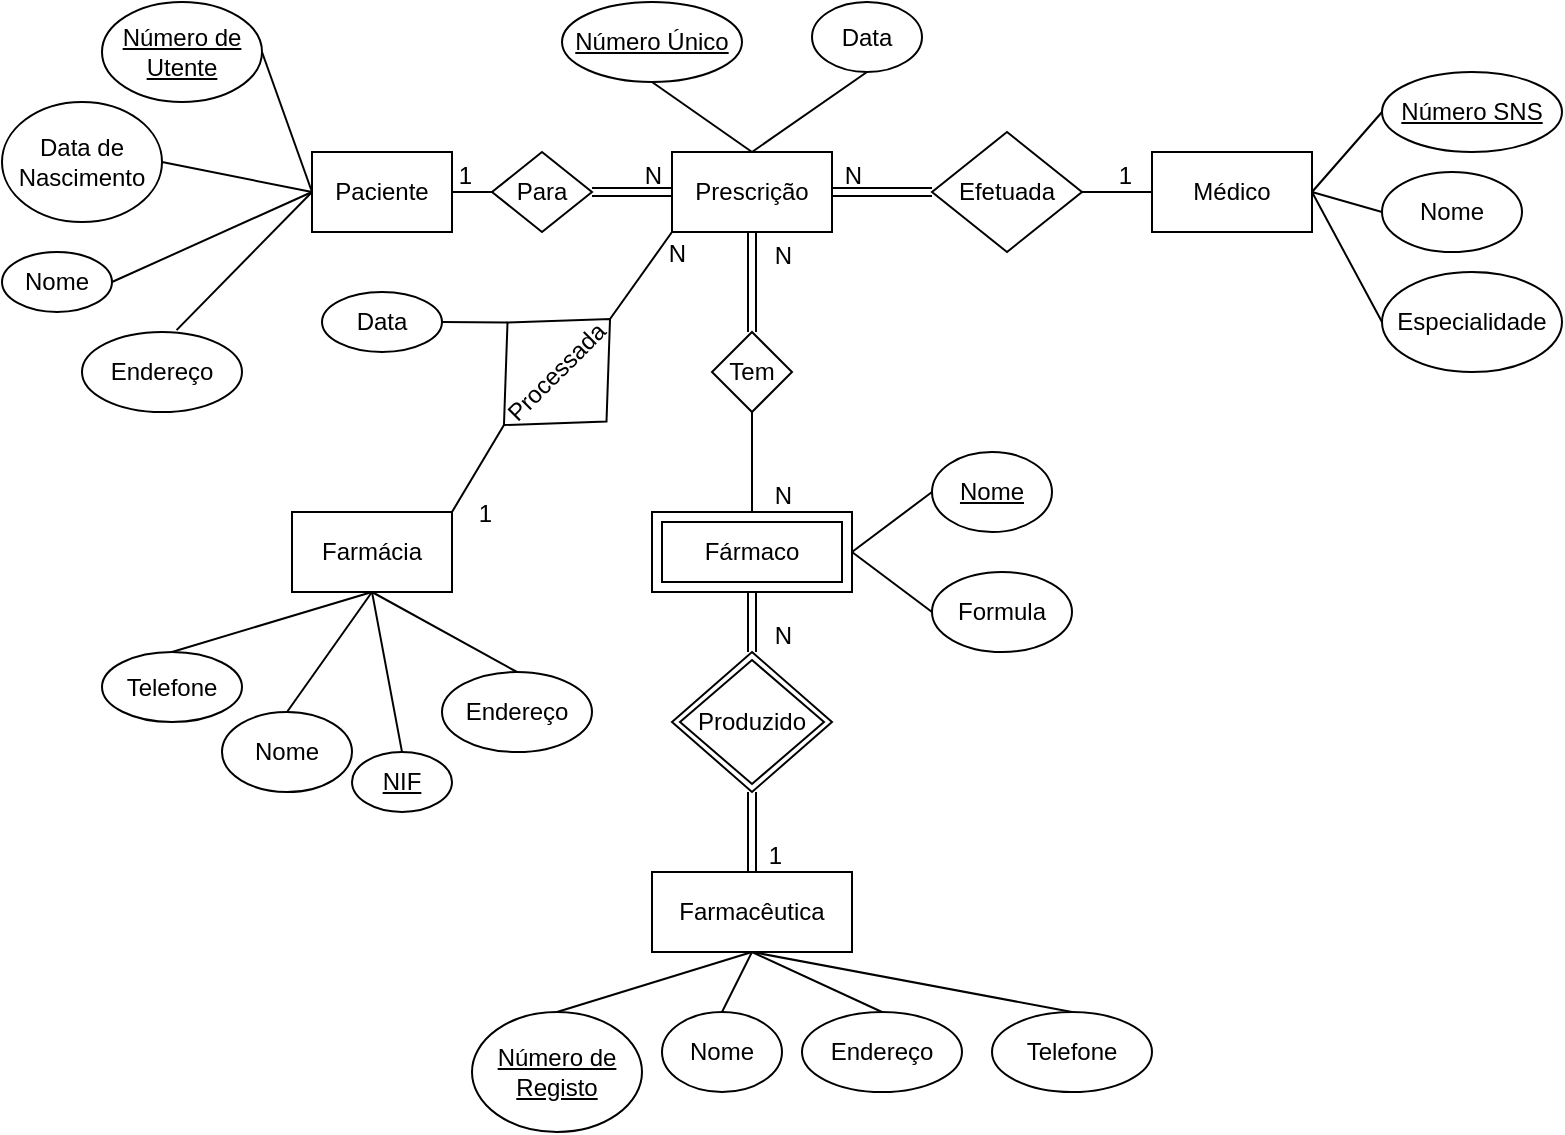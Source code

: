 <mxfile version="17.2.1" type="google"><diagram id="R2lEEEUBdFMjLlhIrx00" name="Page-1"><mxGraphModel grid="1" page="1" gridSize="10" guides="1" tooltips="1" connect="1" arrows="1" fold="1" pageScale="1" pageWidth="850" pageHeight="1100" math="0" shadow="0" extFonts="Permanent Marker^https://fonts.googleapis.com/css?family=Permanent+Marker"><root><mxCell id="0"/><mxCell id="1" parent="0"/><mxCell id="LhGrNrg9hzd4W3mqfsPX-1" value="Paciente" style="rounded=0;whiteSpace=wrap;html=1;" vertex="1" parent="1"><mxGeometry x="175" y="100" width="70" height="40" as="geometry"/></mxCell><mxCell id="LhGrNrg9hzd4W3mqfsPX-2" value="Prescrição" style="rounded=0;whiteSpace=wrap;html=1;" vertex="1" parent="1"><mxGeometry x="355" y="100" width="80" height="40" as="geometry"/></mxCell><mxCell id="LhGrNrg9hzd4W3mqfsPX-3" value="Médico" style="rounded=0;whiteSpace=wrap;html=1;" vertex="1" parent="1"><mxGeometry x="595" y="100" width="80" height="40" as="geometry"/></mxCell><mxCell id="LhGrNrg9hzd4W3mqfsPX-5" value="&lt;u&gt;Número de Utente&lt;/u&gt;" style="ellipse;whiteSpace=wrap;html=1;" vertex="1" parent="1"><mxGeometry x="70" y="25" width="80" height="50" as="geometry"/></mxCell><mxCell id="LhGrNrg9hzd4W3mqfsPX-6" value="&lt;u&gt;Número SNS&lt;/u&gt;" style="ellipse;whiteSpace=wrap;html=1;" vertex="1" parent="1"><mxGeometry x="710" y="60" width="90" height="40" as="geometry"/></mxCell><mxCell id="LhGrNrg9hzd4W3mqfsPX-7" value="" style="endArrow=none;html=1;rounded=0;exitX=1;exitY=0.5;exitDx=0;exitDy=0;entryX=0;entryY=0.5;entryDx=0;entryDy=0;" edge="1" parent="1" source="LhGrNrg9hzd4W3mqfsPX-5" target="LhGrNrg9hzd4W3mqfsPX-1"><mxGeometry relative="1" as="geometry"><mxPoint x="125" y="270" as="sourcePoint"/><mxPoint x="285" y="270" as="targetPoint"/></mxGeometry></mxCell><mxCell id="LhGrNrg9hzd4W3mqfsPX-8" value="&lt;u&gt;Número Único&lt;/u&gt;" style="ellipse;whiteSpace=wrap;html=1;" vertex="1" parent="1"><mxGeometry x="300" y="25" width="90" height="40" as="geometry"/></mxCell><mxCell id="LhGrNrg9hzd4W3mqfsPX-9" value="" style="endArrow=none;html=1;rounded=0;exitX=0.5;exitY=1;exitDx=0;exitDy=0;entryX=0.5;entryY=0;entryDx=0;entryDy=0;" edge="1" parent="1" source="LhGrNrg9hzd4W3mqfsPX-8" target="LhGrNrg9hzd4W3mqfsPX-2"><mxGeometry relative="1" as="geometry"><mxPoint x="290" y="260" as="sourcePoint"/><mxPoint x="450" y="260" as="targetPoint"/></mxGeometry></mxCell><mxCell id="LhGrNrg9hzd4W3mqfsPX-10" value="Fármaco" style="shape=ext;margin=3;double=1;whiteSpace=wrap;html=1;align=center;" vertex="1" parent="1"><mxGeometry x="345" y="280" width="100" height="40" as="geometry"/></mxCell><mxCell id="LhGrNrg9hzd4W3mqfsPX-11" value="&lt;u&gt;Nome&lt;/u&gt;" style="ellipse;whiteSpace=wrap;html=1;" vertex="1" parent="1"><mxGeometry x="485" y="250" width="60" height="40" as="geometry"/></mxCell><mxCell id="LhGrNrg9hzd4W3mqfsPX-12" value="Formula" style="ellipse;whiteSpace=wrap;html=1;" vertex="1" parent="1"><mxGeometry x="485" y="310" width="70" height="40" as="geometry"/></mxCell><mxCell id="LhGrNrg9hzd4W3mqfsPX-13" value="Farmácia" style="rounded=0;whiteSpace=wrap;html=1;" vertex="1" parent="1"><mxGeometry x="165" y="280" width="80" height="40" as="geometry"/></mxCell><mxCell id="LhGrNrg9hzd4W3mqfsPX-14" value="" style="endArrow=none;html=1;rounded=0;exitX=1;exitY=0.5;exitDx=0;exitDy=0;entryX=0;entryY=0.5;entryDx=0;entryDy=0;" edge="1" parent="1" source="LhGrNrg9hzd4W3mqfsPX-3" target="LhGrNrg9hzd4W3mqfsPX-6"><mxGeometry relative="1" as="geometry"><mxPoint x="405" y="430" as="sourcePoint"/><mxPoint x="565" y="430" as="targetPoint"/></mxGeometry></mxCell><mxCell id="LhGrNrg9hzd4W3mqfsPX-15" value="Farmacêutica" style="rounded=0;whiteSpace=wrap;html=1;" vertex="1" parent="1"><mxGeometry x="345" y="460" width="100" height="40" as="geometry"/></mxCell><mxCell id="LhGrNrg9hzd4W3mqfsPX-16" value="&lt;u&gt;Número de Registo&lt;/u&gt;" style="ellipse;whiteSpace=wrap;html=1;" vertex="1" parent="1"><mxGeometry x="255" y="530" width="85" height="60" as="geometry"/></mxCell><mxCell id="LhGrNrg9hzd4W3mqfsPX-17" value="" style="endArrow=none;html=1;rounded=0;exitX=0.5;exitY=1;exitDx=0;exitDy=0;entryX=0.5;entryY=0;entryDx=0;entryDy=0;" edge="1" parent="1" source="LhGrNrg9hzd4W3mqfsPX-15" target="LhGrNrg9hzd4W3mqfsPX-16"><mxGeometry relative="1" as="geometry"><mxPoint x="375" y="510" as="sourcePoint"/><mxPoint x="355" y="480" as="targetPoint"/></mxGeometry></mxCell><mxCell id="LhGrNrg9hzd4W3mqfsPX-18" value="Nome" style="ellipse;whiteSpace=wrap;html=1;" vertex="1" parent="1"><mxGeometry x="350" y="530" width="60" height="40" as="geometry"/></mxCell><mxCell id="LhGrNrg9hzd4W3mqfsPX-19" value="" style="endArrow=none;html=1;rounded=0;exitX=0.5;exitY=1;exitDx=0;exitDy=0;entryX=0.5;entryY=0;entryDx=0;entryDy=0;" edge="1" parent="1" source="LhGrNrg9hzd4W3mqfsPX-15" target="LhGrNrg9hzd4W3mqfsPX-18"><mxGeometry relative="1" as="geometry"><mxPoint x="495" y="530" as="sourcePoint"/><mxPoint x="655" y="530" as="targetPoint"/></mxGeometry></mxCell><mxCell id="LhGrNrg9hzd4W3mqfsPX-20" value="Para" style="shape=rhombus;perimeter=rhombusPerimeter;whiteSpace=wrap;html=1;align=center;" vertex="1" parent="1"><mxGeometry x="265" y="100" width="50" height="40" as="geometry"/></mxCell><mxCell id="LhGrNrg9hzd4W3mqfsPX-21" value="" style="endArrow=none;html=1;rounded=0;entryX=0;entryY=0.5;entryDx=0;entryDy=0;" edge="1" parent="1" target="LhGrNrg9hzd4W3mqfsPX-20"><mxGeometry relative="1" as="geometry"><mxPoint x="245" y="120" as="sourcePoint"/><mxPoint x="275" y="120" as="targetPoint"/></mxGeometry></mxCell><mxCell id="LhGrNrg9hzd4W3mqfsPX-22" value="1" style="resizable=0;html=1;align=right;verticalAlign=bottom;" connectable="0" vertex="1" parent="LhGrNrg9hzd4W3mqfsPX-21"><mxGeometry x="1" relative="1" as="geometry"><mxPoint x="-10" as="offset"/></mxGeometry></mxCell><mxCell id="LhGrNrg9hzd4W3mqfsPX-23" value="" style="shape=link;html=1;rounded=0;exitX=1;exitY=0.5;exitDx=0;exitDy=0;" edge="1" parent="1" source="LhGrNrg9hzd4W3mqfsPX-20"><mxGeometry relative="1" as="geometry"><mxPoint x="325" y="120" as="sourcePoint"/><mxPoint x="355" y="120" as="targetPoint"/></mxGeometry></mxCell><mxCell id="LhGrNrg9hzd4W3mqfsPX-24" value="N" style="resizable=0;html=1;align=right;verticalAlign=bottom;" connectable="0" vertex="1" parent="LhGrNrg9hzd4W3mqfsPX-23"><mxGeometry x="1" relative="1" as="geometry"><mxPoint x="-5" as="offset"/></mxGeometry></mxCell><mxCell id="LhGrNrg9hzd4W3mqfsPX-28" value="Efetuada" style="shape=rhombus;perimeter=rhombusPerimeter;whiteSpace=wrap;html=1;align=center;" vertex="1" parent="1"><mxGeometry x="485" y="90" width="75" height="60" as="geometry"/></mxCell><mxCell id="LhGrNrg9hzd4W3mqfsPX-29" value="" style="endArrow=none;html=1;rounded=0;exitX=1;exitY=0.5;exitDx=0;exitDy=0;entryX=0;entryY=0.5;entryDx=0;entryDy=0;" edge="1" parent="1" source="LhGrNrg9hzd4W3mqfsPX-28" target="LhGrNrg9hzd4W3mqfsPX-3"><mxGeometry relative="1" as="geometry"><mxPoint x="505" y="120" as="sourcePoint"/><mxPoint x="535" y="120" as="targetPoint"/></mxGeometry></mxCell><mxCell id="LhGrNrg9hzd4W3mqfsPX-30" value="1" style="resizable=0;html=1;align=right;verticalAlign=bottom;" connectable="0" vertex="1" parent="LhGrNrg9hzd4W3mqfsPX-29"><mxGeometry x="1" relative="1" as="geometry"><mxPoint x="-10" as="offset"/></mxGeometry></mxCell><mxCell id="LhGrNrg9hzd4W3mqfsPX-31" value="" style="shape=link;html=1;rounded=0;exitX=1;exitY=0.5;exitDx=0;exitDy=0;entryX=0;entryY=0.5;entryDx=0;entryDy=0;" edge="1" parent="1" source="LhGrNrg9hzd4W3mqfsPX-2" target="LhGrNrg9hzd4W3mqfsPX-28"><mxGeometry relative="1" as="geometry"><mxPoint x="305" y="210" as="sourcePoint"/><mxPoint x="465" y="210" as="targetPoint"/></mxGeometry></mxCell><mxCell id="LhGrNrg9hzd4W3mqfsPX-32" value="N" style="resizable=0;html=1;align=right;verticalAlign=bottom;" connectable="0" vertex="1" parent="LhGrNrg9hzd4W3mqfsPX-31"><mxGeometry x="1" relative="1" as="geometry"><mxPoint x="-35" as="offset"/></mxGeometry></mxCell><mxCell id="LhGrNrg9hzd4W3mqfsPX-33" value="Tem" style="shape=rhombus;perimeter=rhombusPerimeter;whiteSpace=wrap;html=1;align=center;" vertex="1" parent="1"><mxGeometry x="375" y="190" width="40" height="40" as="geometry"/></mxCell><mxCell id="LhGrNrg9hzd4W3mqfsPX-34" value="" style="shape=link;html=1;rounded=0;entryX=0.5;entryY=1;entryDx=0;entryDy=0;exitX=0.5;exitY=0;exitDx=0;exitDy=0;" edge="1" parent="1" source="LhGrNrg9hzd4W3mqfsPX-33" target="LhGrNrg9hzd4W3mqfsPX-2"><mxGeometry relative="1" as="geometry"><mxPoint x="205" y="210" as="sourcePoint"/><mxPoint x="365" y="210" as="targetPoint"/></mxGeometry></mxCell><mxCell id="LhGrNrg9hzd4W3mqfsPX-35" value="N" style="resizable=0;html=1;align=right;verticalAlign=bottom;" connectable="0" vertex="1" parent="LhGrNrg9hzd4W3mqfsPX-34"><mxGeometry x="1" relative="1" as="geometry"><mxPoint x="20" y="20" as="offset"/></mxGeometry></mxCell><mxCell id="LhGrNrg9hzd4W3mqfsPX-36" value="" style="endArrow=none;html=1;rounded=0;exitX=0.5;exitY=1;exitDx=0;exitDy=0;entryX=0.5;entryY=0;entryDx=0;entryDy=0;" edge="1" parent="1" source="LhGrNrg9hzd4W3mqfsPX-33" target="LhGrNrg9hzd4W3mqfsPX-10"><mxGeometry relative="1" as="geometry"><mxPoint x="275" y="240" as="sourcePoint"/><mxPoint x="435" y="240" as="targetPoint"/></mxGeometry></mxCell><mxCell id="LhGrNrg9hzd4W3mqfsPX-37" value="N" style="resizable=0;html=1;align=right;verticalAlign=bottom;" connectable="0" vertex="1" parent="LhGrNrg9hzd4W3mqfsPX-36"><mxGeometry x="1" relative="1" as="geometry"><mxPoint x="20" as="offset"/></mxGeometry></mxCell><mxCell id="LhGrNrg9hzd4W3mqfsPX-38" value="" style="endArrow=none;html=1;rounded=0;exitX=1;exitY=0.5;exitDx=0;exitDy=0;entryX=0;entryY=0.5;entryDx=0;entryDy=0;" edge="1" parent="1" source="LhGrNrg9hzd4W3mqfsPX-10" target="LhGrNrg9hzd4W3mqfsPX-11"><mxGeometry relative="1" as="geometry"><mxPoint x="485" y="300" as="sourcePoint"/><mxPoint x="645" y="300" as="targetPoint"/></mxGeometry></mxCell><mxCell id="LhGrNrg9hzd4W3mqfsPX-39" value="" style="endArrow=none;html=1;rounded=0;exitX=1;exitY=0.5;exitDx=0;exitDy=0;entryX=0;entryY=0.5;entryDx=0;entryDy=0;" edge="1" parent="1" source="LhGrNrg9hzd4W3mqfsPX-10" target="LhGrNrg9hzd4W3mqfsPX-12"><mxGeometry relative="1" as="geometry"><mxPoint x="115" y="390" as="sourcePoint"/><mxPoint x="275" y="390" as="targetPoint"/></mxGeometry></mxCell><mxCell id="LhGrNrg9hzd4W3mqfsPX-40" value="Produzido" style="shape=rhombus;double=1;perimeter=rhombusPerimeter;whiteSpace=wrap;html=1;align=center;" vertex="1" parent="1"><mxGeometry x="355" y="350" width="80" height="70" as="geometry"/></mxCell><mxCell id="LhGrNrg9hzd4W3mqfsPX-41" value="" style="shape=link;html=1;rounded=0;entryX=0.5;entryY=0;entryDx=0;entryDy=0;exitX=0.5;exitY=1;exitDx=0;exitDy=0;" edge="1" parent="1" source="LhGrNrg9hzd4W3mqfsPX-40" target="LhGrNrg9hzd4W3mqfsPX-15"><mxGeometry relative="1" as="geometry"><mxPoint x="395" y="440" as="sourcePoint"/><mxPoint x="680" y="420" as="targetPoint"/></mxGeometry></mxCell><mxCell id="LhGrNrg9hzd4W3mqfsPX-42" value="1" style="resizable=0;html=1;align=right;verticalAlign=bottom;" connectable="0" vertex="1" parent="LhGrNrg9hzd4W3mqfsPX-41"><mxGeometry x="1" relative="1" as="geometry"><mxPoint x="15" as="offset"/></mxGeometry></mxCell><mxCell id="LhGrNrg9hzd4W3mqfsPX-43" value="" style="shape=link;html=1;rounded=0;entryX=0.5;entryY=0;entryDx=0;entryDy=0;exitX=0.5;exitY=1;exitDx=0;exitDy=0;" edge="1" parent="1" source="LhGrNrg9hzd4W3mqfsPX-10" target="LhGrNrg9hzd4W3mqfsPX-40"><mxGeometry relative="1" as="geometry"><mxPoint x="400" y="320" as="sourcePoint"/><mxPoint x="185" y="500" as="targetPoint"/></mxGeometry></mxCell><mxCell id="LhGrNrg9hzd4W3mqfsPX-44" value="N" style="resizable=0;html=1;align=right;verticalAlign=bottom;" connectable="0" vertex="1" parent="LhGrNrg9hzd4W3mqfsPX-43"><mxGeometry x="1" relative="1" as="geometry"><mxPoint x="20" as="offset"/></mxGeometry></mxCell><mxCell id="LhGrNrg9hzd4W3mqfsPX-45" value="Processada" style="shape=rhombus;perimeter=rhombusPerimeter;whiteSpace=wrap;html=1;align=center;rotation=-45;" vertex="1" parent="1"><mxGeometry x="260" y="175" width="75" height="70" as="geometry"/></mxCell><mxCell id="LhGrNrg9hzd4W3mqfsPX-46" value="Data" style="ellipse;whiteSpace=wrap;html=1;" vertex="1" parent="1"><mxGeometry x="180" y="170" width="60" height="30" as="geometry"/></mxCell><mxCell id="LhGrNrg9hzd4W3mqfsPX-47" value="" style="endArrow=none;html=1;rounded=0;exitX=1;exitY=0.5;exitDx=0;exitDy=0;entryX=0;entryY=1;entryDx=0;entryDy=0;" edge="1" parent="1" source="LhGrNrg9hzd4W3mqfsPX-45" target="LhGrNrg9hzd4W3mqfsPX-2"><mxGeometry relative="1" as="geometry"><mxPoint x="85" y="360" as="sourcePoint"/><mxPoint x="245" y="360" as="targetPoint"/></mxGeometry></mxCell><mxCell id="LhGrNrg9hzd4W3mqfsPX-48" value="N" style="resizable=0;html=1;align=right;verticalAlign=bottom;" connectable="0" vertex="1" parent="LhGrNrg9hzd4W3mqfsPX-47"><mxGeometry x="1" relative="1" as="geometry"><mxPoint x="7" y="20" as="offset"/></mxGeometry></mxCell><mxCell id="LhGrNrg9hzd4W3mqfsPX-49" value="" style="endArrow=none;html=1;rounded=0;exitX=0;exitY=0.5;exitDx=0;exitDy=0;entryX=1;entryY=0;entryDx=0;entryDy=0;" edge="1" parent="1" source="LhGrNrg9hzd4W3mqfsPX-45" target="LhGrNrg9hzd4W3mqfsPX-13"><mxGeometry relative="1" as="geometry"><mxPoint x="35" y="370" as="sourcePoint"/><mxPoint x="245" y="280" as="targetPoint"/></mxGeometry></mxCell><mxCell id="LhGrNrg9hzd4W3mqfsPX-50" value="1" style="resizable=0;html=1;align=right;verticalAlign=bottom;" connectable="0" vertex="1" parent="LhGrNrg9hzd4W3mqfsPX-49"><mxGeometry x="1" relative="1" as="geometry"><mxPoint x="20" y="10" as="offset"/></mxGeometry></mxCell><mxCell id="LhGrNrg9hzd4W3mqfsPX-51" value="" style="endArrow=none;html=1;rounded=0;entryX=0.5;entryY=0;entryDx=0;entryDy=0;exitX=1;exitY=0.5;exitDx=0;exitDy=0;" edge="1" parent="1" source="LhGrNrg9hzd4W3mqfsPX-46" target="LhGrNrg9hzd4W3mqfsPX-45"><mxGeometry relative="1" as="geometry"><mxPoint x="5" y="250" as="sourcePoint"/><mxPoint x="165" y="250" as="targetPoint"/></mxGeometry></mxCell><mxCell id="LhGrNrg9hzd4W3mqfsPX-52" value="Data" style="ellipse;whiteSpace=wrap;html=1;" vertex="1" parent="1"><mxGeometry x="425" y="25" width="55" height="35" as="geometry"/></mxCell><mxCell id="LhGrNrg9hzd4W3mqfsPX-53" value="" style="endArrow=none;html=1;rounded=0;exitX=0.5;exitY=1;exitDx=0;exitDy=0;entryX=0.5;entryY=0;entryDx=0;entryDy=0;" edge="1" parent="1" source="LhGrNrg9hzd4W3mqfsPX-52" target="LhGrNrg9hzd4W3mqfsPX-2"><mxGeometry relative="1" as="geometry"><mxPoint x="470" y="50" as="sourcePoint"/><mxPoint x="630" y="50" as="targetPoint"/></mxGeometry></mxCell><mxCell id="LhGrNrg9hzd4W3mqfsPX-54" value="Nome" style="ellipse;whiteSpace=wrap;html=1;" vertex="1" parent="1"><mxGeometry x="710" y="110" width="70" height="40" as="geometry"/></mxCell><mxCell id="LhGrNrg9hzd4W3mqfsPX-55" value="Especialidade" style="ellipse;whiteSpace=wrap;html=1;" vertex="1" parent="1"><mxGeometry x="710" y="160" width="90" height="50" as="geometry"/></mxCell><mxCell id="LhGrNrg9hzd4W3mqfsPX-56" value="" style="endArrow=none;html=1;rounded=0;exitX=1;exitY=0.5;exitDx=0;exitDy=0;entryX=0;entryY=0.5;entryDx=0;entryDy=0;" edge="1" parent="1" source="LhGrNrg9hzd4W3mqfsPX-3" target="LhGrNrg9hzd4W3mqfsPX-54"><mxGeometry relative="1" as="geometry"><mxPoint x="570" y="210" as="sourcePoint"/><mxPoint x="730" y="210" as="targetPoint"/></mxGeometry></mxCell><mxCell id="LhGrNrg9hzd4W3mqfsPX-57" value="" style="endArrow=none;html=1;rounded=0;exitX=1;exitY=0.5;exitDx=0;exitDy=0;entryX=0;entryY=0.5;entryDx=0;entryDy=0;" edge="1" parent="1" source="LhGrNrg9hzd4W3mqfsPX-3" target="LhGrNrg9hzd4W3mqfsPX-55"><mxGeometry relative="1" as="geometry"><mxPoint x="620" y="280" as="sourcePoint"/><mxPoint x="780" y="280" as="targetPoint"/></mxGeometry></mxCell><mxCell id="LhGrNrg9hzd4W3mqfsPX-58" value="Nome" style="ellipse;whiteSpace=wrap;html=1;" vertex="1" parent="1"><mxGeometry x="20" y="150" width="55" height="30" as="geometry"/></mxCell><mxCell id="LhGrNrg9hzd4W3mqfsPX-59" value="Data de Nascimento" style="ellipse;whiteSpace=wrap;html=1;" vertex="1" parent="1"><mxGeometry x="20" y="75" width="80" height="60" as="geometry"/></mxCell><mxCell id="LhGrNrg9hzd4W3mqfsPX-60" value="Endereço" style="ellipse;whiteSpace=wrap;html=1;" vertex="1" parent="1"><mxGeometry x="60" y="190" width="80" height="40" as="geometry"/></mxCell><mxCell id="LhGrNrg9hzd4W3mqfsPX-62" value="" style="endArrow=none;html=1;rounded=0;exitX=1;exitY=0.5;exitDx=0;exitDy=0;entryX=0;entryY=0.5;entryDx=0;entryDy=0;" edge="1" parent="1" source="LhGrNrg9hzd4W3mqfsPX-59" target="LhGrNrg9hzd4W3mqfsPX-1"><mxGeometry relative="1" as="geometry"><mxPoint x="30" y="280" as="sourcePoint"/><mxPoint x="170" y="120" as="targetPoint"/></mxGeometry></mxCell><mxCell id="LhGrNrg9hzd4W3mqfsPX-63" value="" style="endArrow=none;html=1;rounded=0;exitX=1;exitY=0.5;exitDx=0;exitDy=0;entryX=0;entryY=0.5;entryDx=0;entryDy=0;" edge="1" parent="1" source="LhGrNrg9hzd4W3mqfsPX-58" target="LhGrNrg9hzd4W3mqfsPX-1"><mxGeometry relative="1" as="geometry"><mxPoint x="50" y="390" as="sourcePoint"/><mxPoint x="210" y="390" as="targetPoint"/></mxGeometry></mxCell><mxCell id="LhGrNrg9hzd4W3mqfsPX-64" value="" style="endArrow=none;html=1;rounded=0;exitX=0.591;exitY=-0.023;exitDx=0;exitDy=0;exitPerimeter=0;entryX=0;entryY=0.5;entryDx=0;entryDy=0;" edge="1" parent="1" source="LhGrNrg9hzd4W3mqfsPX-60" target="LhGrNrg9hzd4W3mqfsPX-1"><mxGeometry relative="1" as="geometry"><mxPoint x="20" y="390" as="sourcePoint"/><mxPoint x="180" y="390" as="targetPoint"/></mxGeometry></mxCell><mxCell id="LhGrNrg9hzd4W3mqfsPX-65" value="Endereço" style="ellipse;whiteSpace=wrap;html=1;" vertex="1" parent="1"><mxGeometry x="420" y="530" width="80" height="40" as="geometry"/></mxCell><mxCell id="LhGrNrg9hzd4W3mqfsPX-66" value="Telefone" style="ellipse;whiteSpace=wrap;html=1;" vertex="1" parent="1"><mxGeometry x="515" y="530" width="80" height="40" as="geometry"/></mxCell><mxCell id="LhGrNrg9hzd4W3mqfsPX-67" value="" style="endArrow=none;html=1;rounded=0;exitX=0.5;exitY=1;exitDx=0;exitDy=0;entryX=0.5;entryY=0;entryDx=0;entryDy=0;" edge="1" parent="1" source="LhGrNrg9hzd4W3mqfsPX-15" target="LhGrNrg9hzd4W3mqfsPX-65"><mxGeometry relative="1" as="geometry"><mxPoint x="275" y="690" as="sourcePoint"/><mxPoint x="435" y="690" as="targetPoint"/></mxGeometry></mxCell><mxCell id="LhGrNrg9hzd4W3mqfsPX-68" value="" style="endArrow=none;html=1;rounded=0;exitX=0.5;exitY=1;exitDx=0;exitDy=0;entryX=0.5;entryY=0;entryDx=0;entryDy=0;" edge="1" parent="1" source="LhGrNrg9hzd4W3mqfsPX-15" target="LhGrNrg9hzd4W3mqfsPX-66"><mxGeometry relative="1" as="geometry"><mxPoint x="395" y="690" as="sourcePoint"/><mxPoint x="555" y="690" as="targetPoint"/></mxGeometry></mxCell><mxCell id="LhGrNrg9hzd4W3mqfsPX-69" value="&lt;u&gt;NIF&lt;/u&gt;" style="ellipse;whiteSpace=wrap;html=1;" vertex="1" parent="1"><mxGeometry x="195" y="400" width="50" height="30" as="geometry"/></mxCell><mxCell id="LhGrNrg9hzd4W3mqfsPX-70" value="Nome" style="ellipse;whiteSpace=wrap;html=1;" vertex="1" parent="1"><mxGeometry x="130" y="380" width="65" height="40" as="geometry"/></mxCell><mxCell id="LhGrNrg9hzd4W3mqfsPX-71" value="Endereço" style="ellipse;whiteSpace=wrap;html=1;" vertex="1" parent="1"><mxGeometry x="240" y="360" width="75" height="40" as="geometry"/></mxCell><mxCell id="LhGrNrg9hzd4W3mqfsPX-72" value="Telefone" style="ellipse;whiteSpace=wrap;html=1;" vertex="1" parent="1"><mxGeometry x="70" y="350" width="70" height="35" as="geometry"/></mxCell><mxCell id="LhGrNrg9hzd4W3mqfsPX-73" value="" style="endArrow=none;html=1;rounded=0;exitX=0.5;exitY=0;exitDx=0;exitDy=0;entryX=0.5;entryY=1;entryDx=0;entryDy=0;" edge="1" parent="1" source="LhGrNrg9hzd4W3mqfsPX-72" target="LhGrNrg9hzd4W3mqfsPX-13"><mxGeometry relative="1" as="geometry"><mxPoint x="140" y="340" as="sourcePoint"/><mxPoint x="300" y="340" as="targetPoint"/></mxGeometry></mxCell><mxCell id="LhGrNrg9hzd4W3mqfsPX-74" value="" style="endArrow=none;html=1;rounded=0;exitX=0.5;exitY=0;exitDx=0;exitDy=0;entryX=0.5;entryY=1;entryDx=0;entryDy=0;" edge="1" parent="1" source="LhGrNrg9hzd4W3mqfsPX-70" target="LhGrNrg9hzd4W3mqfsPX-13"><mxGeometry relative="1" as="geometry"><mxPoint x="50" y="490" as="sourcePoint"/><mxPoint x="210" y="490" as="targetPoint"/></mxGeometry></mxCell><mxCell id="LhGrNrg9hzd4W3mqfsPX-75" value="" style="endArrow=none;html=1;rounded=0;exitX=0.5;exitY=0;exitDx=0;exitDy=0;entryX=0.5;entryY=1;entryDx=0;entryDy=0;" edge="1" parent="1" source="LhGrNrg9hzd4W3mqfsPX-69" target="LhGrNrg9hzd4W3mqfsPX-13"><mxGeometry relative="1" as="geometry"><mxPoint x="90" y="510" as="sourcePoint"/><mxPoint x="250" y="510" as="targetPoint"/></mxGeometry></mxCell><mxCell id="LhGrNrg9hzd4W3mqfsPX-76" value="" style="endArrow=none;html=1;rounded=0;exitX=0.5;exitY=1;exitDx=0;exitDy=0;entryX=0.5;entryY=0;entryDx=0;entryDy=0;" edge="1" parent="1" source="LhGrNrg9hzd4W3mqfsPX-13" target="LhGrNrg9hzd4W3mqfsPX-71"><mxGeometry relative="1" as="geometry"><mxPoint x="120" y="490" as="sourcePoint"/><mxPoint x="280" y="490" as="targetPoint"/></mxGeometry></mxCell></root></mxGraphModel></diagram></mxfile>